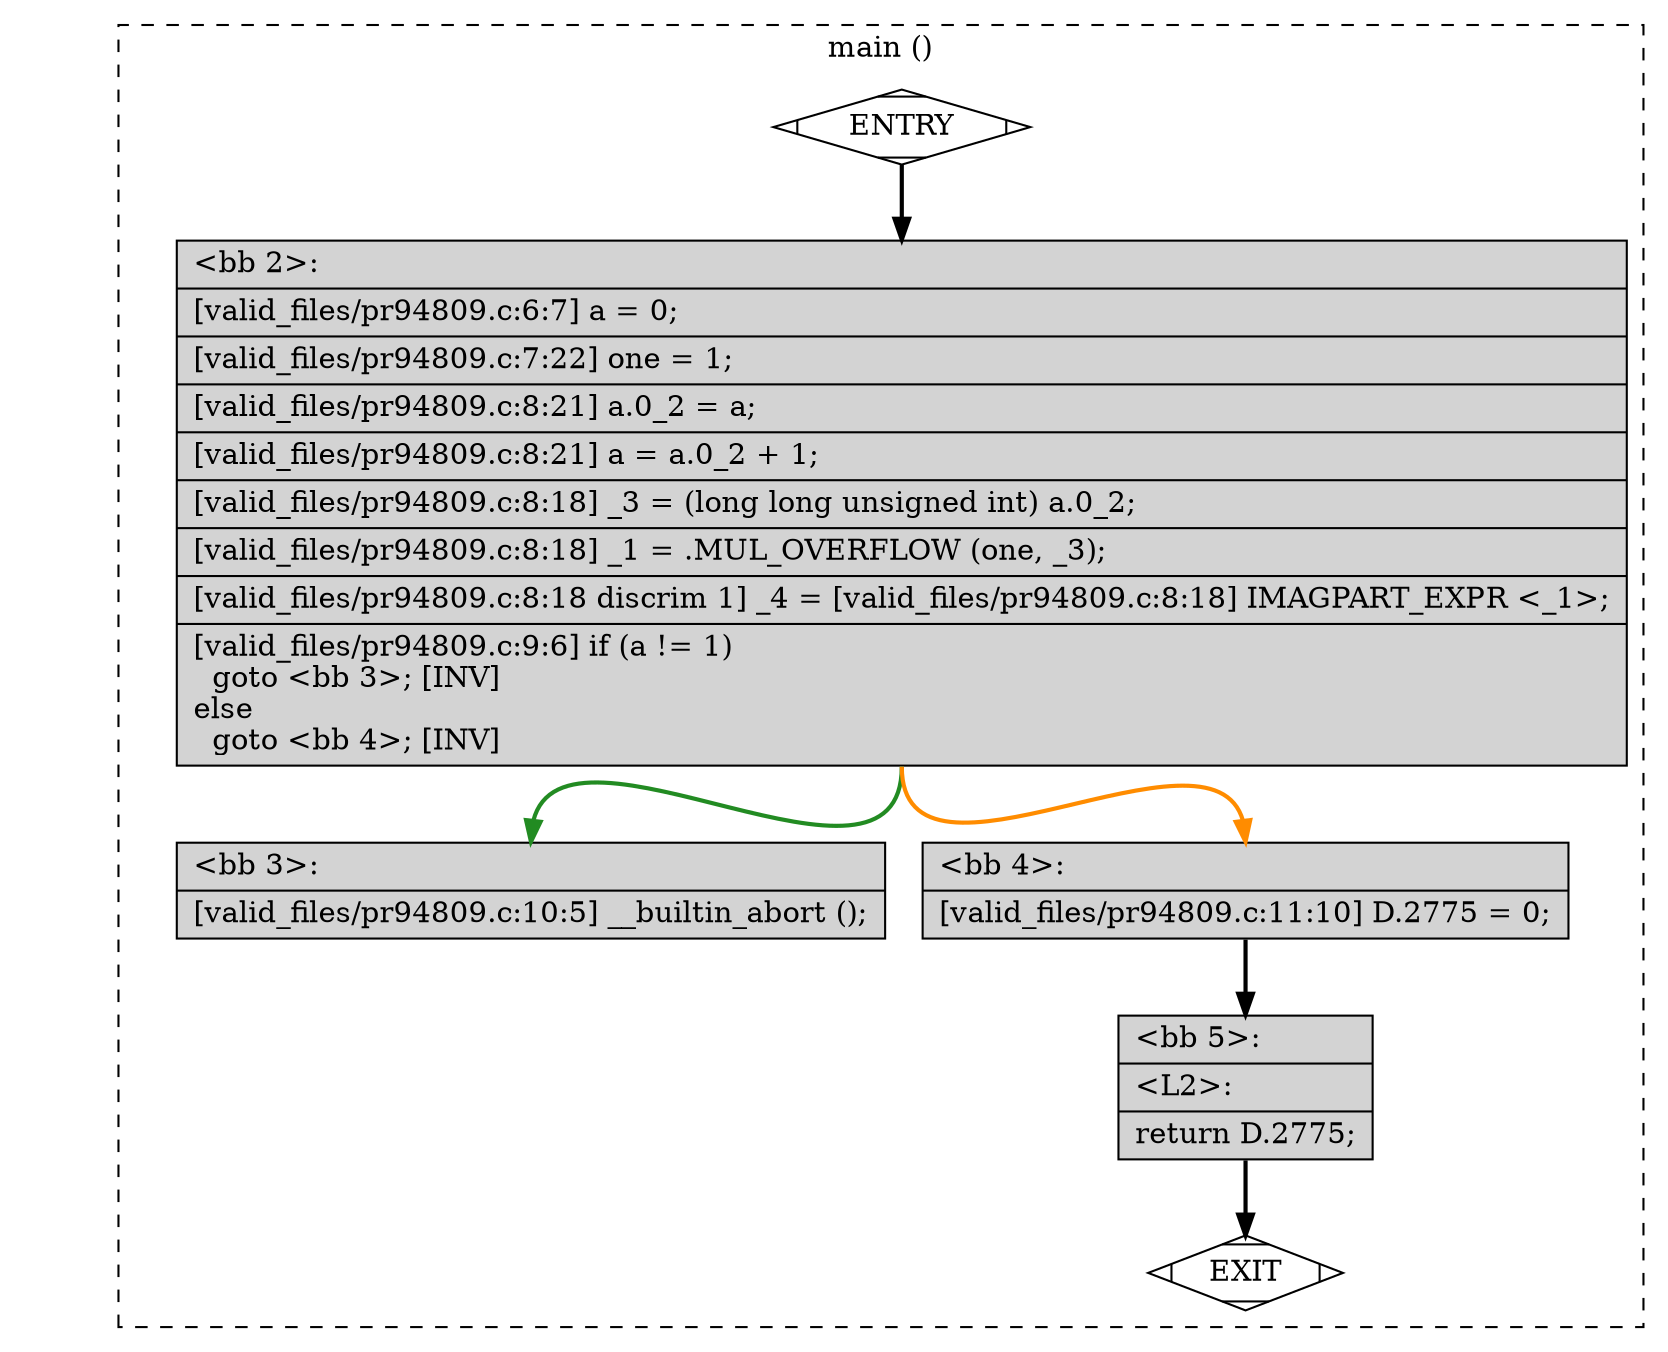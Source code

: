 digraph "a-pr94809.c.015t.cfg" {
overlap=false;
subgraph "cluster_main" {
	style="dashed";
	color="black";
	label="main ()";
	fn_0_basic_block_0 [shape=Mdiamond,style=filled,fillcolor=white,label="ENTRY"];

	fn_0_basic_block_1 [shape=Mdiamond,style=filled,fillcolor=white,label="EXIT"];

	fn_0_basic_block_2 [shape=record,style=filled,fillcolor=lightgrey,label="{\<bb\ 2\>:\l\
|[valid_files/pr94809.c:6:7]\ a\ =\ 0;\l\
|[valid_files/pr94809.c:7:22]\ one\ =\ 1;\l\
|[valid_files/pr94809.c:8:21]\ a.0_2\ =\ a;\l\
|[valid_files/pr94809.c:8:21]\ a\ =\ a.0_2\ +\ 1;\l\
|[valid_files/pr94809.c:8:18]\ _3\ =\ (long\ long\ unsigned\ int)\ a.0_2;\l\
|[valid_files/pr94809.c:8:18]\ _1\ =\ .MUL_OVERFLOW\ (one,\ _3);\l\
|[valid_files/pr94809.c:8:18\ discrim\ 1]\ _4\ =\ [valid_files/pr94809.c:8:18]\ IMAGPART_EXPR\ \<_1\>;\l\
|[valid_files/pr94809.c:9:6]\ if\ (a\ !=\ 1)\l\
\ \ goto\ \<bb\ 3\>;\ [INV]\l\
else\l\
\ \ goto\ \<bb\ 4\>;\ [INV]\l\
}"];

	fn_0_basic_block_3 [shape=record,style=filled,fillcolor=lightgrey,label="{\<bb\ 3\>:\l\
|[valid_files/pr94809.c:10:5]\ __builtin_abort\ ();\l\
}"];

	fn_0_basic_block_4 [shape=record,style=filled,fillcolor=lightgrey,label="{\<bb\ 4\>:\l\
|[valid_files/pr94809.c:11:10]\ D.2775\ =\ 0;\l\
}"];

	fn_0_basic_block_5 [shape=record,style=filled,fillcolor=lightgrey,label="{\<bb\ 5\>:\l\
|\<L2\>:\l\
|return\ D.2775;\l\
}"];

	fn_0_basic_block_0:s -> fn_0_basic_block_2:n [style="solid,bold",color=black,weight=100,constraint=true];
	fn_0_basic_block_2:s -> fn_0_basic_block_3:n [style="solid,bold",color=forestgreen,weight=10,constraint=true];
	fn_0_basic_block_2:s -> fn_0_basic_block_4:n [style="solid,bold",color=darkorange,weight=10,constraint=true];
	fn_0_basic_block_4:s -> fn_0_basic_block_5:n [style="solid,bold",color=black,weight=100,constraint=true];
	fn_0_basic_block_5:s -> fn_0_basic_block_1:n [style="solid,bold",color=black,weight=10,constraint=true];
	fn_0_basic_block_0:s -> fn_0_basic_block_1:n [style="invis",constraint=true];
}
}
